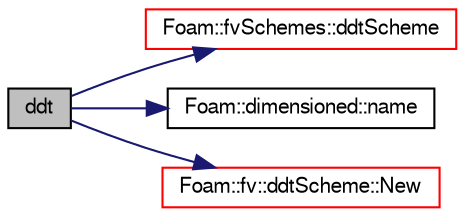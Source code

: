 digraph "ddt"
{
  bgcolor="transparent";
  edge [fontname="FreeSans",fontsize="10",labelfontname="FreeSans",labelfontsize="10"];
  node [fontname="FreeSans",fontsize="10",shape=record];
  rankdir="LR";
  Node2683 [label="ddt",height=0.2,width=0.4,color="black", fillcolor="grey75", style="filled", fontcolor="black"];
  Node2683 -> Node2684 [color="midnightblue",fontsize="10",style="solid",fontname="FreeSans"];
  Node2684 [label="Foam::fvSchemes::ddtScheme",height=0.2,width=0.4,color="red",URL="$a22526.html#a033ff02f80c783270f806f1e7769d83a"];
  Node2683 -> Node2919 [color="midnightblue",fontsize="10",style="solid",fontname="FreeSans"];
  Node2919 [label="Foam::dimensioned::name",height=0.2,width=0.4,color="black",URL="$a26366.html#ade4113569ef0db70665fded275a5e38e",tooltip="Return const reference to name. "];
  Node2683 -> Node2984 [color="midnightblue",fontsize="10",style="solid",fontname="FreeSans"];
  Node2984 [label="Foam::fv::ddtScheme::New",height=0.2,width=0.4,color="red",URL="$a22486.html#a5a8f7e051307daf65eae67fb50c84a21",tooltip="Return a pointer to a new ddtScheme created on freestore. "];
}
